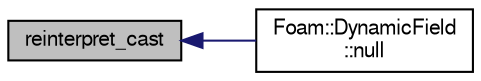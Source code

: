 digraph "reinterpret_cast"
{
  bgcolor="transparent";
  edge [fontname="FreeSans",fontsize="10",labelfontname="FreeSans",labelfontsize="10"];
  node [fontname="FreeSans",fontsize="10",shape=record];
  rankdir="LR";
  Node1 [label="reinterpret_cast",height=0.2,width=0.4,color="black", fillcolor="grey75", style="filled" fontcolor="black"];
  Node1 -> Node2 [dir="back",color="midnightblue",fontsize="10",style="solid",fontname="FreeSans"];
  Node2 [label="Foam::DynamicField\l::null",height=0.2,width=0.4,color="black",URL="$a00575.html#a455b1da3da583022305655c014bcf248",tooltip="Return a null field. "];
}

